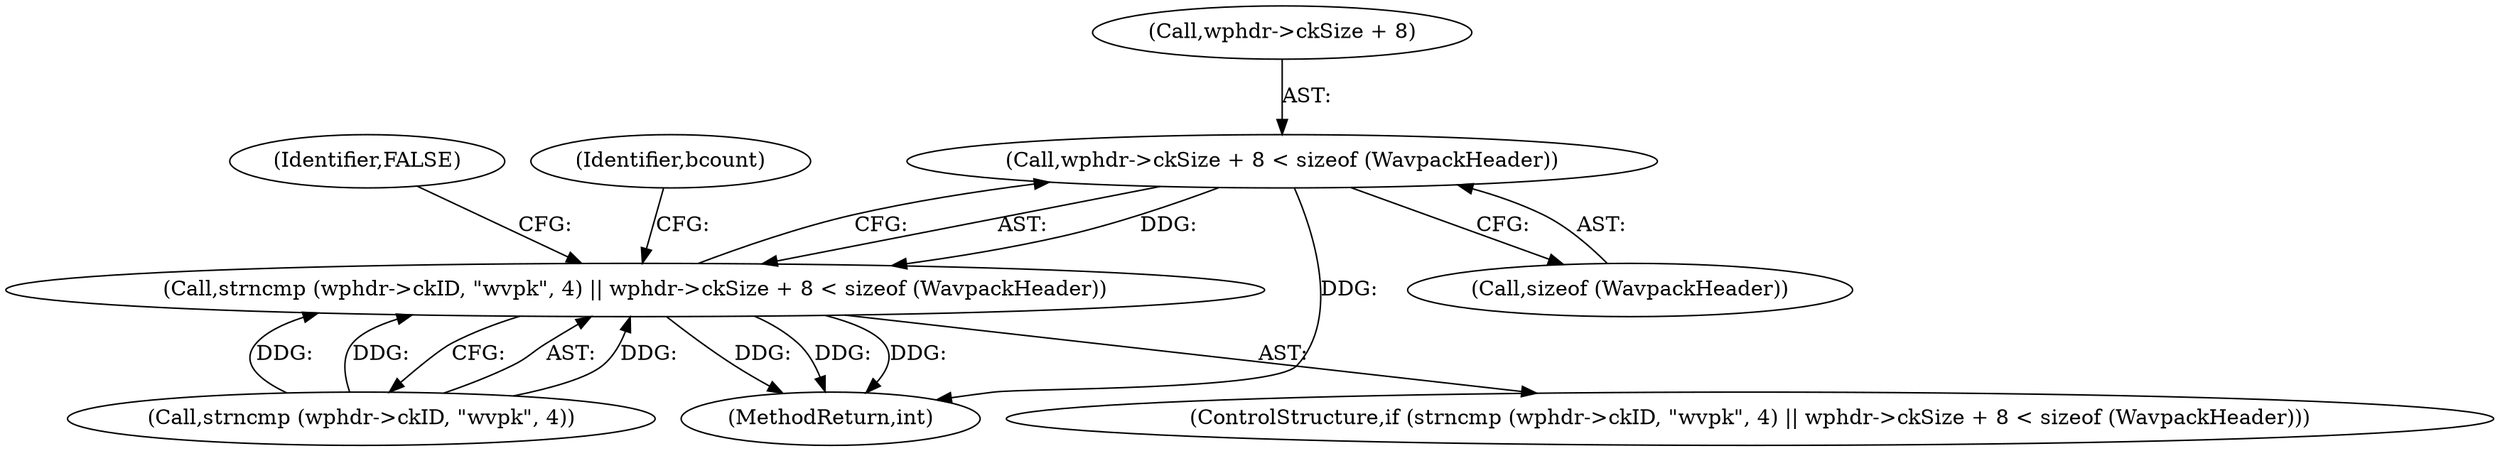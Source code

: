 digraph "0_WavPack_bba5389dc598a92bdf2b297c3ea34620b6679b5b@API" {
"1000128" [label="(Call,wphdr->ckSize + 8 < sizeof (WavpackHeader))"];
"1000121" [label="(Call,strncmp (wphdr->ckID, \"wvpk\", 4) || wphdr->ckSize + 8 < sizeof (WavpackHeader))"];
"1000122" [label="(Call,strncmp (wphdr->ckID, \"wvpk\", 4))"];
"1000375" [label="(MethodReturn,int)"];
"1000128" [label="(Call,wphdr->ckSize + 8 < sizeof (WavpackHeader))"];
"1000121" [label="(Call,strncmp (wphdr->ckID, \"wvpk\", 4) || wphdr->ckSize + 8 < sizeof (WavpackHeader))"];
"1000120" [label="(ControlStructure,if (strncmp (wphdr->ckID, \"wvpk\", 4) || wphdr->ckSize + 8 < sizeof (WavpackHeader)))"];
"1000137" [label="(Identifier,FALSE)"];
"1000139" [label="(Identifier,bcount)"];
"1000129" [label="(Call,wphdr->ckSize + 8)"];
"1000134" [label="(Call,sizeof (WavpackHeader))"];
"1000128" -> "1000121"  [label="AST: "];
"1000128" -> "1000134"  [label="CFG: "];
"1000129" -> "1000128"  [label="AST: "];
"1000134" -> "1000128"  [label="AST: "];
"1000121" -> "1000128"  [label="CFG: "];
"1000128" -> "1000375"  [label="DDG: "];
"1000128" -> "1000121"  [label="DDG: "];
"1000121" -> "1000120"  [label="AST: "];
"1000121" -> "1000122"  [label="CFG: "];
"1000122" -> "1000121"  [label="AST: "];
"1000137" -> "1000121"  [label="CFG: "];
"1000139" -> "1000121"  [label="CFG: "];
"1000121" -> "1000375"  [label="DDG: "];
"1000121" -> "1000375"  [label="DDG: "];
"1000121" -> "1000375"  [label="DDG: "];
"1000122" -> "1000121"  [label="DDG: "];
"1000122" -> "1000121"  [label="DDG: "];
"1000122" -> "1000121"  [label="DDG: "];
}
